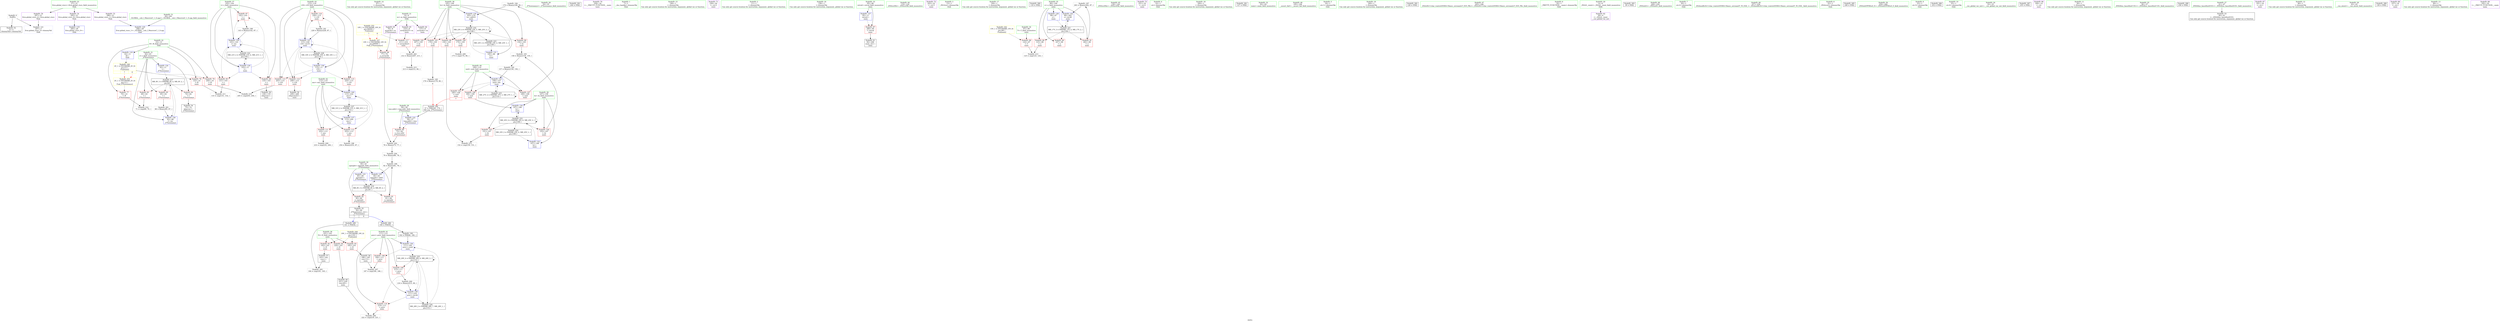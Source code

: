 digraph "SVFG" {
	label="SVFG";

	Node0x559370d06c10 [shape=record,color=grey,label="{NodeID: 0\nNullPtr}"];
	Node0x559370d06c10 -> Node0x559370d24120[style=solid];
	Node0x559370d06c10 -> Node0x559370d28ab0[style=solid];
	Node0x559370d235e0 [shape=record,color=red,label="{NodeID: 97\n142\<--103\n\<--i\nmain\n}"];
	Node0x559370d235e0 -> Node0x559370d26f90[style=solid];
	Node0x559370d180d0 [shape=record,color=green,label="{NodeID: 14\n87\<--1\n\<--dummyObj\nCan only get source location for instruction, argument, global var or function.}"];
	Node0x559370d26990 [shape=record,color=grey,label="{NodeID: 194\n170 = Binary(169, 80, )\n}"];
	Node0x559370d26990 -> Node0x559370d29640[style=solid];
	Node0x559370d23120 [shape=record,color=red,label="{NodeID: 111\n232\<--113\n\<--ans\nmain\n}"];
	Node0x559370d23120 -> Node0x559370d2f5a0[style=solid];
	Node0x559370d21d80 [shape=record,color=green,label="{NodeID: 28\n54\<--55\n_Z7howmanyx\<--_Z7howmanyx_field_insensitive\n}"];
	Node0x559370d4d9a0 [shape=record,color=black,label="{NodeID: 291\n244 = PHI()\n}"];
	Node0x559370d2f420 [shape=record,color=grey,label="{NodeID: 208\n175 = cmp(174, 66, )\n}"];
	Node0x559370d28e20 [shape=record,color=blue,label="{NodeID: 125\n60\<--82\nnpeople\<--add1\n_Z7howmanyx\n}"];
	Node0x559370d28e20 -> Node0x559370d363d0[style=dashed];
	Node0x559370d22760 [shape=record,color=green,label="{NodeID: 42\n113\<--114\nans\<--ans_field_insensitive\nmain\n}"];
	Node0x559370d22760 -> Node0x559370d23120[style=solid];
	Node0x559370d22760 -> Node0x559370d231f0[style=solid];
	Node0x559370d22760 -> Node0x559370d297e0[style=solid];
	Node0x559370d22760 -> Node0x559370d29a50[style=solid];
	Node0x559370d381d0 [shape=record,color=black,label="{NodeID: 222\nMR_21V_2 = PHI(MR_21V_4, MR_21V_1, )\npts\{104 \}\n}"];
	Node0x559370d381d0 -> Node0x559370d29160[style=dashed];
	Node0x559370d29980 [shape=record,color=blue,label="{NodeID: 139\n111\<--216\nprev\<--inc26\nmain\n}"];
	Node0x559370d29980 -> Node0x559370d23050[style=dashed];
	Node0x559370d29980 -> Node0x559370d395d0[style=dashed];
	Node0x559370d29980 -> Node0x559370d3c2d0[style=dashed];
	Node0x559370d244c0 [shape=record,color=black,label="{NodeID: 56\n136\<--135\nidxprom\<--\nmain\n}"];
	Node0x559370d25020 [shape=record,color=purple,label="{NodeID: 70\n238\<--18\n\<--__PRETTY_FUNCTION__.main\nmain\n}"];
	Node0x559370d25c10 [shape=record,color=red,label="{NodeID: 84\n74\<--62\n\<--i\n_Z7howmanyx\n}"];
	Node0x559370d25c10 -> Node0x559370d24320[style=solid];
	Node0x559370d18860 [shape=record,color=green,label="{NodeID: 1\n7\<--1\n__dso_handle\<--dummyObj\nGlob }"];
	Node0x559370d236b0 [shape=record,color=red,label="{NodeID: 98\n150\<--105\n\<--lo\nmain\n}"];
	Node0x559370d236b0 -> Node0x559370d2fa20[style=solid];
	Node0x559370d181a0 [shape=record,color=green,label="{NodeID: 15\n148\<--1\n\<--dummyObj\nCan only get source location for instruction, argument, global var or function.}"];
	Node0x559370d26b10 [shape=record,color=grey,label="{NodeID: 195\n179 = Binary(178, 80, )\n|{<s0>8}}"];
	Node0x559370d26b10:s0 -> Node0x559370d4da70[style=solid,color=red];
	Node0x559370d231f0 [shape=record,color=red,label="{NodeID: 112\n253\<--113\n\<--ans\nmain\n}"];
	Node0x559370d231f0 -> Node0x559370d26c90[style=solid];
	Node0x559370d21e10 [shape=record,color=green,label="{NodeID: 29\n58\<--59\ntme.addr\<--tme.addr_field_insensitive\n_Z7howmanyx\n}"];
	Node0x559370d21e10 -> Node0x559370d258d0[style=solid];
	Node0x559370d21e10 -> Node0x559370d28bb0[style=solid];
	Node0x559370d4da70 [shape=record,color=black,label="{NodeID: 292\n57 = PHI(160, 179, )\n0th arg _Z7howmanyx }"];
	Node0x559370d4da70 -> Node0x559370d28bb0[style=solid];
	Node0x559370d2f5a0 [shape=record,color=grey,label="{NodeID: 209\n233 = cmp(232, 200, )\n}"];
	Node0x559370d28ef0 [shape=record,color=blue,label="{NodeID: 126\n62\<--86\ni\<--inc\n_Z7howmanyx\n}"];
	Node0x559370d28ef0 -> Node0x559370d368d0[style=dashed];
	Node0x559370d22830 [shape=record,color=green,label="{NodeID: 43\n115\<--116\ni18\<--i18_field_insensitive\nmain\n}"];
	Node0x559370d22830 -> Node0x559370d232c0[style=solid];
	Node0x559370d22830 -> Node0x559370d23390[style=solid];
	Node0x559370d22830 -> Node0x559370d285f0[style=solid];
	Node0x559370d22830 -> Node0x559370d28680[style=solid];
	Node0x559370d22830 -> Node0x559370d298b0[style=solid];
	Node0x559370d22830 -> Node0x559370d29b20[style=solid];
	Node0x559370d386d0 [shape=record,color=black,label="{NodeID: 223\nMR_23V_2 = PHI(MR_23V_4, MR_23V_1, )\npts\{106 \}\n}"];
	Node0x559370d386d0 -> Node0x559370d29300[style=dashed];
	Node0x559370d29a50 [shape=record,color=blue,label="{NodeID: 140\n113\<--224\nans\<--\nmain\n}"];
	Node0x559370d29a50 -> Node0x559370d23120[style=dashed];
	Node0x559370d29a50 -> Node0x559370d231f0[style=dashed];
	Node0x559370d29a50 -> Node0x559370d39ad0[style=dashed];
	Node0x559370d24590 [shape=record,color=black,label="{NodeID: 57\n163\<--162\nconv\<--\nmain\n}"];
	Node0x559370d24590 -> Node0x559370d2efa0[style=solid];
	Node0x559370d250f0 [shape=record,color=purple,label="{NodeID: 71\n236\<--20\n\<--.str.2\nmain\n}"];
	Node0x559370d25ce0 [shape=record,color=red,label="{NodeID: 85\n85\<--62\n\<--i\n_Z7howmanyx\n}"];
	Node0x559370d25ce0 -> Node0x559370d27410[style=solid];
	Node0x559370d06b30 [shape=record,color=green,label="{NodeID: 2\n11\<--1\n\<--dummyObj\nCan only get source location for instruction, argument, global var or function.}"];
	Node0x559370d23780 [shape=record,color=red,label="{NodeID: 99\n154\<--105\n\<--lo\nmain\n}"];
	Node0x559370d23780 -> Node0x559370d26810[style=solid];
	Node0x559370d16850 [shape=record,color=green,label="{NodeID: 16\n158\<--1\n\<--dummyObj\nCan only get source location for instruction, argument, global var or function.}"];
	Node0x559370d26c90 [shape=record,color=grey,label="{NodeID: 196\n254 = Binary(253, 87, )\n}"];
	Node0x559370d232c0 [shape=record,color=red,label="{NodeID: 113\n203\<--115\n\<--i18\nmain\n}"];
	Node0x559370d232c0 -> Node0x559370d2f720[style=solid];
	Node0x559370d21ea0 [shape=record,color=green,label="{NodeID: 30\n60\<--61\nnpeople\<--npeople_field_insensitive\n_Z7howmanyx\n}"];
	Node0x559370d21ea0 -> Node0x559370d259a0[style=solid];
	Node0x559370d21ea0 -> Node0x559370d25a70[style=solid];
	Node0x559370d21ea0 -> Node0x559370d28c80[style=solid];
	Node0x559370d21ea0 -> Node0x559370d28e20[style=solid];
	Node0x559370d2f720 [shape=record,color=grey,label="{NodeID: 210\n205 = cmp(203, 204, )\n}"];
	Node0x559370d28fc0 [shape=record,color=blue,label="{NodeID: 127\n95\<--11\nretval\<--\nmain\n}"];
	Node0x559370d28fc0 -> Node0x559370d25e80[style=dashed];
	Node0x559370d22900 [shape=record,color=green,label="{NodeID: 44\n119\<--120\n_ZNSirsERi\<--_ZNSirsERi_field_insensitive\n}"];
	Node0x559370d38bd0 [shape=record,color=black,label="{NodeID: 224\nMR_25V_2 = PHI(MR_25V_4, MR_25V_1, )\npts\{108 \}\n}"];
	Node0x559370d38bd0 -> Node0x559370d293d0[style=dashed];
	Node0x559370d29b20 [shape=record,color=blue,label="{NodeID: 141\n115\<--229\ni18\<--inc33\nmain\n}"];
	Node0x559370d29b20 -> Node0x559370d232c0[style=dashed];
	Node0x559370d29b20 -> Node0x559370d23390[style=dashed];
	Node0x559370d29b20 -> Node0x559370d285f0[style=dashed];
	Node0x559370d29b20 -> Node0x559370d28680[style=dashed];
	Node0x559370d29b20 -> Node0x559370d29b20[style=dashed];
	Node0x559370d29b20 -> Node0x559370d39fd0[style=dashed];
	Node0x559370d24660 [shape=record,color=black,label="{NodeID: 58\n186\<--185\nconv13\<--\nmain\n}"];
	Node0x559370d24660 -> Node0x559370d2f2a0[style=solid];
	Node0x559370d251c0 [shape=record,color=purple,label="{NodeID: 72\n243\<--23\n\<--.str.3\nmain\n}"];
	Node0x559370d3f8a0 [shape=record,color=yellow,style=double,label="{NodeID: 252\n10V_1 = ENCHI(MR_10V_0)\npts\{90000 \}\nFun[main]|{|<s1>7|<s2>8}}"];
	Node0x559370d3f8a0 -> Node0x559370d28710[style=dashed];
	Node0x559370d3f8a0:s1 -> Node0x559370d3fd60[style=dashed,color=red];
	Node0x559370d3f8a0:s2 -> Node0x559370d3fd60[style=dashed,color=red];
	Node0x559370d25db0 [shape=record,color=red,label="{NodeID: 86\n77\<--76\n\<--arrayidx\n_Z7howmanyx\n}"];
	Node0x559370d25db0 -> Node0x559370d2eb60[style=solid];
	Node0x559370d186b0 [shape=record,color=green,label="{NodeID: 3\n13\<--1\n_ZSt3cin\<--dummyObj\nGlob }"];
	Node0x559370d23850 [shape=record,color=red,label="{NodeID: 100\n174\<--105\n\<--lo\nmain\n}"];
	Node0x559370d23850 -> Node0x559370d2f420[style=solid];
	Node0x559370d16920 [shape=record,color=green,label="{NodeID: 17\n194\<--1\n\<--dummyObj\nCan only get source location for instruction, argument, global var or function.}"];
	Node0x559370d4cdb0 [shape=record,color=black,label="{NodeID: 280\n118 = PHI()\n}"];
	Node0x559370d26e10 [shape=record,color=grey,label="{NodeID: 197\n263 = Binary(262, 87, )\n}"];
	Node0x559370d26e10 -> Node0x559370d29bf0[style=solid];
	Node0x559370d23390 [shape=record,color=red,label="{NodeID: 114\n208\<--115\n\<--i18\nmain\n}"];
	Node0x559370d23390 -> Node0x559370d24730[style=solid];
	Node0x559370d21f30 [shape=record,color=green,label="{NodeID: 31\n62\<--63\ni\<--i_field_insensitive\n_Z7howmanyx\n}"];
	Node0x559370d21f30 -> Node0x559370d25b40[style=solid];
	Node0x559370d21f30 -> Node0x559370d25c10[style=solid];
	Node0x559370d21f30 -> Node0x559370d25ce0[style=solid];
	Node0x559370d21f30 -> Node0x559370d28d50[style=solid];
	Node0x559370d21f30 -> Node0x559370d28ef0[style=solid];
	Node0x559370d2f8a0 [shape=record,color=grey,label="{NodeID: 211\n133 = cmp(131, 132, )\n}"];
	Node0x559370d29090 [shape=record,color=blue,label="{NodeID: 128\n99\<--87\nz\<--\nmain\n}"];
	Node0x559370d29090 -> Node0x559370d37cd0[style=dashed];
	Node0x559370d22a00 [shape=record,color=green,label="{NodeID: 45\n139\<--140\n_ZNSirsERx\<--_ZNSirsERx_field_insensitive\n}"];
	Node0x559370d390d0 [shape=record,color=black,label="{NodeID: 225\nMR_27V_2 = PHI(MR_27V_3, MR_27V_1, )\npts\{110 \}\n}"];
	Node0x559370d390d0 -> Node0x559370d294a0[style=dashed];
	Node0x559370d390d0 -> Node0x559370d390d0[style=dashed];
	Node0x559370d29bf0 [shape=record,color=blue,label="{NodeID: 142\n99\<--263\nz\<--inc46\nmain\n}"];
	Node0x559370d29bf0 -> Node0x559370d37cd0[style=dashed];
	Node0x559370d24730 [shape=record,color=black,label="{NodeID: 59\n209\<--208\nidxprom22\<--\nmain\n}"];
	Node0x559370d25290 [shape=record,color=purple,label="{NodeID: 73\n251\<--25\n\<--.str.4\nmain\n}"];
	Node0x559370d3f980 [shape=record,color=yellow,style=double,label="{NodeID: 253\n2V_1 = ENCHI(MR_2V_0)\npts\{12 \}\nFun[_Z7howmanyx]}"];
	Node0x559370d3f980 -> Node0x559370d25660[style=dashed];
	Node0x559370d25e80 [shape=record,color=red,label="{NodeID: 87\n266\<--95\n\<--retval\nmain\n}"];
	Node0x559370d25e80 -> Node0x559370d248d0[style=solid];
	Node0x559370d17e20 [shape=record,color=green,label="{NodeID: 4\n14\<--1\n.str\<--dummyObj\nGlob }"];
	Node0x559370d23920 [shape=record,color=red,label="{NodeID: 101\n178\<--105\n\<--lo\nmain\n}"];
	Node0x559370d23920 -> Node0x559370d26b10[style=solid];
	Node0x559370d169f0 [shape=record,color=green,label="{NodeID: 18\n200\<--1\n\<--dummyObj\nCan only get source location for instruction, argument, global var or function.}"];
	Node0x559370d4ceb0 [shape=record,color=black,label="{NodeID: 281\n127 = PHI()\n}"];
	Node0x559370d26f90 [shape=record,color=grey,label="{NodeID: 198\n143 = Binary(142, 87, )\n}"];
	Node0x559370d26f90 -> Node0x559370d29230[style=solid];
	Node0x559370d285f0 [shape=record,color=red,label="{NodeID: 115\n224\<--115\n\<--i18\nmain\n}"];
	Node0x559370d285f0 -> Node0x559370d29a50[style=solid];
	Node0x559370d21fc0 [shape=record,color=green,label="{NodeID: 32\n92\<--93\nmain\<--main_field_insensitive\n}"];
	Node0x559370d2fa20 [shape=record,color=grey,label="{NodeID: 212\n152 = cmp(150, 151, )\n}"];
	Node0x559370d29160 [shape=record,color=blue,label="{NodeID: 129\n103\<--11\ni\<--\nmain\n}"];
	Node0x559370d29160 -> Node0x559370d26500[style=dashed];
	Node0x559370d29160 -> Node0x559370d23510[style=dashed];
	Node0x559370d29160 -> Node0x559370d235e0[style=dashed];
	Node0x559370d29160 -> Node0x559370d29230[style=dashed];
	Node0x559370d29160 -> Node0x559370d381d0[style=dashed];
	Node0x559370d22b00 [shape=record,color=green,label="{NodeID: 46\n195\<--196\n__assert_fail\<--__assert_fail_field_insensitive\n}"];
	Node0x559370d395d0 [shape=record,color=black,label="{NodeID: 226\nMR_29V_2 = PHI(MR_29V_7, MR_29V_1, )\npts\{112 \}\n}"];
	Node0x559370d395d0 -> Node0x559370d29710[style=dashed];
	Node0x559370d24800 [shape=record,color=black,label="{NodeID: 60\n221\<--220\nconv28\<--\nmain\n}"];
	Node0x559370d24800 -> Node0x559370d2f120[style=solid];
	Node0x559370d3dbd0 [shape=record,color=yellow,style=double,label="{NodeID: 240\n2V_1 = ENCHI(MR_2V_0)\npts\{12 \}\nFun[main]|{|<s2>7|<s3>8}}"];
	Node0x559370d3dbd0 -> Node0x559370d25730[style=dashed];
	Node0x559370d3dbd0 -> Node0x559370d25800[style=dashed];
	Node0x559370d3dbd0:s2 -> Node0x559370d3f980[style=dashed,color=red];
	Node0x559370d3dbd0:s3 -> Node0x559370d3f980[style=dashed,color=red];
	Node0x559370d25360 [shape=record,color=purple,label="{NodeID: 74\n295\<--27\nllvm.global_ctors_0\<--llvm.global_ctors\nGlob }"];
	Node0x559370d25360 -> Node0x559370d288b0[style=solid];
	Node0x559370d25f50 [shape=record,color=red,label="{NodeID: 88\n124\<--97\n\<--T\nmain\n}"];
	Node0x559370d25f50 -> Node0x559370d2fba0[style=solid];
	Node0x559370d17eb0 [shape=record,color=green,label="{NodeID: 5\n16\<--1\n.str.1\<--dummyObj\nGlob }"];
	Node0x559370d239f0 [shape=record,color=red,label="{NodeID: 102\n207\<--105\n\<--lo\nmain\n}"];
	Node0x559370d239f0 -> Node0x559370d2eca0[style=solid];
	Node0x559370d16ac0 [shape=record,color=green,label="{NodeID: 19\n240\<--1\n\<--dummyObj\nCan only get source location for instruction, argument, global var or function.}"];
	Node0x559370d4d010 [shape=record,color=black,label="{NodeID: 282\n128 = PHI()\n}"];
	Node0x559370d27110 [shape=record,color=grey,label="{NodeID: 199\n82 = Binary(81, 79, )\n}"];
	Node0x559370d27110 -> Node0x559370d28e20[style=solid];
	Node0x559370d28680 [shape=record,color=red,label="{NodeID: 116\n228\<--115\n\<--i18\nmain\n}"];
	Node0x559370d28680 -> Node0x559370d2ca90[style=solid];
	Node0x559370d22050 [shape=record,color=green,label="{NodeID: 33\n95\<--96\nretval\<--retval_field_insensitive\nmain\n}"];
	Node0x559370d22050 -> Node0x559370d25e80[style=solid];
	Node0x559370d22050 -> Node0x559370d28fc0[style=solid];
	Node0x559370d2fba0 [shape=record,color=grey,label="{NodeID: 213\n125 = cmp(123, 124, )\n}"];
	Node0x559370d29230 [shape=record,color=blue,label="{NodeID: 130\n103\<--143\ni\<--inc\nmain\n}"];
	Node0x559370d29230 -> Node0x559370d26500[style=dashed];
	Node0x559370d29230 -> Node0x559370d23510[style=dashed];
	Node0x559370d29230 -> Node0x559370d235e0[style=dashed];
	Node0x559370d29230 -> Node0x559370d29230[style=dashed];
	Node0x559370d29230 -> Node0x559370d381d0[style=dashed];
	Node0x559370d22c00 [shape=record,color=green,label="{NodeID: 47\n245\<--246\n_ZStlsISt11char_traitsIcEERSt13basic_ostreamIcT_ES5_PKc\<--_ZStlsISt11char_traitsIcEERSt13basic_ostreamIcT_ES5_PKc_field_insensitive\n}"];
	Node0x559370d39ad0 [shape=record,color=black,label="{NodeID: 227\nMR_31V_2 = PHI(MR_31V_5, MR_31V_1, )\npts\{114 \}\n}"];
	Node0x559370d39ad0 -> Node0x559370d297e0[style=dashed];
	Node0x559370d248d0 [shape=record,color=black,label="{NodeID: 61\n94\<--266\nmain_ret\<--\nmain\n}"];
	Node0x559370d25460 [shape=record,color=purple,label="{NodeID: 75\n296\<--27\nllvm.global_ctors_1\<--llvm.global_ctors\nGlob }"];
	Node0x559370d25460 -> Node0x559370d289b0[style=solid];
	Node0x559370d26020 [shape=record,color=red,label="{NodeID: 89\n123\<--99\n\<--z\nmain\n}"];
	Node0x559370d26020 -> Node0x559370d2fba0[style=solid];
	Node0x559370d17260 [shape=record,color=green,label="{NodeID: 6\n18\<--1\n__PRETTY_FUNCTION__.main\<--dummyObj\nGlob }"];
	Node0x559370d23ac0 [shape=record,color=red,label="{NodeID: 103\n151\<--107\n\<--hi\nmain\n}"];
	Node0x559370d23ac0 -> Node0x559370d2fa20[style=solid];
	Node0x559370d17910 [shape=record,color=green,label="{NodeID: 20\n4\<--6\n_ZStL8__ioinit\<--_ZStL8__ioinit_field_insensitive\nGlob }"];
	Node0x559370d17910 -> Node0x559370d249a0[style=solid];
	Node0x559370d4d0e0 [shape=record,color=black,label="{NodeID: 283\n39 = PHI()\n}"];
	Node0x559370d27290 [shape=record,color=grey,label="{NodeID: 200\n216 = Binary(215, 80, )\n}"];
	Node0x559370d27290 -> Node0x559370d29980[style=solid];
	Node0x559370d28710 [shape=record,color=red,label="{NodeID: 117\n211\<--210\n\<--arrayidx23\nmain\n}"];
	Node0x559370d28710 -> Node0x559370d2eca0[style=solid];
	Node0x559370d220e0 [shape=record,color=green,label="{NodeID: 34\n97\<--98\nT\<--T_field_insensitive\nmain\n}"];
	Node0x559370d220e0 -> Node0x559370d25f50[style=solid];
	Node0x559370d2fd20 [shape=record,color=grey,label="{NodeID: 214\n71 = cmp(69, 70, )\n}"];
	Node0x559370d29300 [shape=record,color=blue,label="{NodeID: 131\n105\<--66\nlo\<--\nmain\n}"];
	Node0x559370d29300 -> Node0x559370d3b3d0[style=dashed];
	Node0x559370d23d20 [shape=record,color=green,label="{NodeID: 48\n249\<--250\n_ZNSolsEi\<--_ZNSolsEi_field_insensitive\n}"];
	Node0x559370d39fd0 [shape=record,color=black,label="{NodeID: 228\nMR_33V_2 = PHI(MR_33V_4, MR_33V_1, )\npts\{116 \}\n}"];
	Node0x559370d39fd0 -> Node0x559370d298b0[style=dashed];
	Node0x559370d249a0 [shape=record,color=purple,label="{NodeID: 62\n38\<--4\n\<--_ZStL8__ioinit\n__cxx_global_var_init\n}"];
	Node0x559370d3e7d0 [shape=record,color=yellow,style=double,label="{NodeID: 242\n15V_1 = ENCHI(MR_15V_0)\npts\{98 \}\nFun[main]}"];
	Node0x559370d3e7d0 -> Node0x559370d25f50[style=dashed];
	Node0x559370d25560 [shape=record,color=purple,label="{NodeID: 76\n297\<--27\nllvm.global_ctors_2\<--llvm.global_ctors\nGlob }"];
	Node0x559370d25560 -> Node0x559370d28ab0[style=solid];
	Node0x559370d260f0 [shape=record,color=red,label="{NodeID: 90\n247\<--99\n\<--z\nmain\n}"];
	Node0x559370d172f0 [shape=record,color=green,label="{NodeID: 7\n20\<--1\n.str.2\<--dummyObj\nGlob }"];
	Node0x559370d23b90 [shape=record,color=red,label="{NodeID: 104\n155\<--107\n\<--hi\nmain\n}"];
	Node0x559370d23b90 -> Node0x559370d26810[style=solid];
	Node0x559370d179e0 [shape=record,color=green,label="{NodeID: 21\n8\<--9\nm\<--m_field_insensitive\nGlob }"];
	Node0x559370d179e0 -> Node0x559370d24a70[style=solid];
	Node0x559370d179e0 -> Node0x559370d24b40[style=solid];
	Node0x559370d179e0 -> Node0x559370d24c10[style=solid];
	Node0x559370d4d1b0 [shape=record,color=black,label="{NodeID: 284\n180 = PHI(56, )\n}"];
	Node0x559370d4d1b0 -> Node0x559370d2c4f0[style=solid];
	Node0x559370d27410 [shape=record,color=grey,label="{NodeID: 201\n86 = Binary(85, 87, )\n}"];
	Node0x559370d27410 -> Node0x559370d28ef0[style=solid];
	Node0x559370d287e0 [shape=record,color=blue,label="{NodeID: 118\n10\<--11\nB\<--\nGlob }"];
	Node0x559370d287e0 -> Node0x559370d3dbd0[style=dashed];
	Node0x559370d221b0 [shape=record,color=green,label="{NodeID: 35\n99\<--100\nz\<--z_field_insensitive\nmain\n}"];
	Node0x559370d221b0 -> Node0x559370d26020[style=solid];
	Node0x559370d221b0 -> Node0x559370d260f0[style=solid];
	Node0x559370d221b0 -> Node0x559370d261c0[style=solid];
	Node0x559370d221b0 -> Node0x559370d29090[style=solid];
	Node0x559370d221b0 -> Node0x559370d29bf0[style=solid];
	Node0x559370d2fea0 [shape=record,color=grey,label="{NodeID: 215\n213 = cmp(212, 66, )\n}"];
	Node0x559370d293d0 [shape=record,color=blue,label="{NodeID: 132\n107\<--148\nhi\<--\nmain\n}"];
	Node0x559370d293d0 -> Node0x559370d3b8d0[style=dashed];
	Node0x559370d23e20 [shape=record,color=green,label="{NodeID: 49\n257\<--258\n_ZSt4endlIcSt11char_traitsIcEERSt13basic_ostreamIT_T0_ES6_\<--_ZSt4endlIcSt11char_traitsIcEERSt13basic_ostreamIT_T0_ES6__field_insensitive\n}"];
	Node0x559370d24a70 [shape=record,color=purple,label="{NodeID: 63\n76\<--8\narrayidx\<--m\n_Z7howmanyx\n}"];
	Node0x559370d24a70 -> Node0x559370d25db0[style=solid];
	Node0x559370d25660 [shape=record,color=red,label="{NodeID: 77\n70\<--10\n\<--B\n_Z7howmanyx\n}"];
	Node0x559370d25660 -> Node0x559370d2fd20[style=solid];
	Node0x559370d3fd60 [shape=record,color=yellow,style=double,label="{NodeID: 257\n10V_1 = ENCHI(MR_10V_0)\npts\{90000 \}\nFun[_Z7howmanyx]}"];
	Node0x559370d3fd60 -> Node0x559370d25db0[style=dashed];
	Node0x559370d261c0 [shape=record,color=red,label="{NodeID: 91\n262\<--99\n\<--z\nmain\n}"];
	Node0x559370d261c0 -> Node0x559370d26e10[style=solid];
	Node0x559370d17380 [shape=record,color=green,label="{NodeID: 8\n22\<--1\n_ZSt4cout\<--dummyObj\nGlob }"];
	Node0x559370d23c60 [shape=record,color=red,label="{NodeID: 105\n160\<--109\n\<--mid\nmain\n|{<s0>7}}"];
	Node0x559370d23c60:s0 -> Node0x559370d4da70[style=solid,color=red];
	Node0x559370d17ab0 [shape=record,color=green,label="{NodeID: 22\n10\<--12\nB\<--B_field_insensitive\nGlob }"];
	Node0x559370d17ab0 -> Node0x559370d25660[style=solid];
	Node0x559370d17ab0 -> Node0x559370d25730[style=solid];
	Node0x559370d17ab0 -> Node0x559370d25800[style=solid];
	Node0x559370d17ab0 -> Node0x559370d287e0[style=solid];
	Node0x559370d4d3a0 [shape=record,color=black,label="{NodeID: 285\n248 = PHI()\n}"];
	Node0x559370d2eb60 [shape=record,color=grey,label="{NodeID: 202\n78 = Binary(73, 77, )\n}"];
	Node0x559370d2eb60 -> Node0x559370d2ee20[style=solid];
	Node0x559370d288b0 [shape=record,color=blue,label="{NodeID: 119\n295\<--28\nllvm.global_ctors_0\<--\nGlob }"];
	Node0x559370d22280 [shape=record,color=green,label="{NodeID: 36\n101\<--102\nN\<--N_field_insensitive\nmain\n}"];
	Node0x559370d22280 -> Node0x559370d26290[style=solid];
	Node0x559370d22280 -> Node0x559370d26360[style=solid];
	Node0x559370d22280 -> Node0x559370d26430[style=solid];
	Node0x559370d363d0 [shape=record,color=black,label="{NodeID: 216\nMR_6V_3 = PHI(MR_6V_4, MR_6V_2, )\npts\{61 \}\n}"];
	Node0x559370d363d0 -> Node0x559370d259a0[style=dashed];
	Node0x559370d363d0 -> Node0x559370d25a70[style=dashed];
	Node0x559370d363d0 -> Node0x559370d28e20[style=dashed];
	Node0x559370d294a0 [shape=record,color=blue,label="{NodeID: 133\n109\<--157\nmid\<--div\nmain\n}"];
	Node0x559370d294a0 -> Node0x559370d23c60[style=dashed];
	Node0x559370d294a0 -> Node0x559370d22d10[style=dashed];
	Node0x559370d294a0 -> Node0x559370d22de0[style=dashed];
	Node0x559370d294a0 -> Node0x559370d294a0[style=dashed];
	Node0x559370d294a0 -> Node0x559370d390d0[style=dashed];
	Node0x559370d23f20 [shape=record,color=green,label="{NodeID: 50\n259\<--260\n_ZNSolsEPFRSoS_E\<--_ZNSolsEPFRSoS_E_field_insensitive\n}"];
	Node0x559370d24b40 [shape=record,color=purple,label="{NodeID: 64\n137\<--8\narrayidx\<--m\nmain\n}"];
	Node0x559370d3f1a0 [shape=record,color=yellow,style=double,label="{NodeID: 244\n19V_1 = ENCHI(MR_19V_0)\npts\{102 \}\nFun[main]}"];
	Node0x559370d3f1a0 -> Node0x559370d26290[style=dashed];
	Node0x559370d3f1a0 -> Node0x559370d26360[style=dashed];
	Node0x559370d3f1a0 -> Node0x559370d26430[style=dashed];
	Node0x559370d25730 [shape=record,color=red,label="{NodeID: 78\n132\<--10\n\<--B\nmain\n}"];
	Node0x559370d25730 -> Node0x559370d2f8a0[style=solid];
	Node0x559370d26290 [shape=record,color=red,label="{NodeID: 92\n162\<--101\n\<--N\nmain\n}"];
	Node0x559370d26290 -> Node0x559370d24590[style=solid];
	Node0x559370d17410 [shape=record,color=green,label="{NodeID: 9\n23\<--1\n.str.3\<--dummyObj\nGlob }"];
	Node0x559370d22d10 [shape=record,color=red,label="{NodeID: 106\n166\<--109\n\<--mid\nmain\n}"];
	Node0x559370d22d10 -> Node0x559370d29570[style=solid];
	Node0x559370d17b80 [shape=record,color=green,label="{NodeID: 23\n27\<--31\nllvm.global_ctors\<--llvm.global_ctors_field_insensitive\nGlob }"];
	Node0x559370d17b80 -> Node0x559370d25360[style=solid];
	Node0x559370d17b80 -> Node0x559370d25460[style=solid];
	Node0x559370d17b80 -> Node0x559370d25560[style=solid];
	Node0x559370d4d470 [shape=record,color=black,label="{NodeID: 286\n252 = PHI()\n}"];
	Node0x559370d2eca0 [shape=record,color=grey,label="{NodeID: 203\n212 = Binary(207, 211, )\n}"];
	Node0x559370d2eca0 -> Node0x559370d2fea0[style=solid];
	Node0x559370d289b0 [shape=record,color=blue,label="{NodeID: 120\n296\<--29\nllvm.global_ctors_1\<--_GLOBAL__sub_I_MauricioC_1_0.cpp\nGlob }"];
	Node0x559370d22350 [shape=record,color=green,label="{NodeID: 37\n103\<--104\ni\<--i_field_insensitive\nmain\n}"];
	Node0x559370d22350 -> Node0x559370d26500[style=solid];
	Node0x559370d22350 -> Node0x559370d23510[style=solid];
	Node0x559370d22350 -> Node0x559370d235e0[style=solid];
	Node0x559370d22350 -> Node0x559370d29160[style=solid];
	Node0x559370d22350 -> Node0x559370d29230[style=solid];
	Node0x559370d368d0 [shape=record,color=black,label="{NodeID: 217\nMR_8V_3 = PHI(MR_8V_4, MR_8V_2, )\npts\{63 \}\n}"];
	Node0x559370d368d0 -> Node0x559370d25b40[style=dashed];
	Node0x559370d368d0 -> Node0x559370d25c10[style=dashed];
	Node0x559370d368d0 -> Node0x559370d25ce0[style=dashed];
	Node0x559370d368d0 -> Node0x559370d28ef0[style=dashed];
	Node0x559370d29570 [shape=record,color=blue,label="{NodeID: 134\n107\<--166\nhi\<--\nmain\n}"];
	Node0x559370d29570 -> Node0x559370d3b8d0[style=dashed];
	Node0x559370d24020 [shape=record,color=green,label="{NodeID: 51\n29\<--291\n_GLOBAL__sub_I_MauricioC_1_0.cpp\<--_GLOBAL__sub_I_MauricioC_1_0.cpp_field_insensitive\n}"];
	Node0x559370d24020 -> Node0x559370d289b0[style=solid];
	Node0x559370d24c10 [shape=record,color=purple,label="{NodeID: 65\n210\<--8\narrayidx23\<--m\nmain\n}"];
	Node0x559370d24c10 -> Node0x559370d28710[style=solid];
	Node0x559370d25800 [shape=record,color=red,label="{NodeID: 79\n204\<--10\n\<--B\nmain\n}"];
	Node0x559370d25800 -> Node0x559370d2f720[style=solid];
	Node0x559370d26360 [shape=record,color=red,label="{NodeID: 93\n185\<--101\n\<--N\nmain\n}"];
	Node0x559370d26360 -> Node0x559370d24660[style=solid];
	Node0x559370d156a0 [shape=record,color=green,label="{NodeID: 10\n25\<--1\n.str.4\<--dummyObj\nGlob }"];
	Node0x559370d2c4f0 [shape=record,color=black,label="{NodeID: 190\n182 = PHI(66, 180, )\n}"];
	Node0x559370d2c4f0 -> Node0x559370d29710[style=solid];
	Node0x559370d22de0 [shape=record,color=red,label="{NodeID: 107\n169\<--109\n\<--mid\nmain\n}"];
	Node0x559370d22de0 -> Node0x559370d26990[style=solid];
	Node0x559370d17c50 [shape=record,color=green,label="{NodeID: 24\n32\<--33\n__cxx_global_var_init\<--__cxx_global_var_init_field_insensitive\n}"];
	Node0x559370d4d540 [shape=record,color=black,label="{NodeID: 287\n255 = PHI()\n}"];
	Node0x559370d2ee20 [shape=record,color=grey,label="{NodeID: 204\n79 = Binary(80, 78, )\n}"];
	Node0x559370d2ee20 -> Node0x559370d27110[style=solid];
	Node0x559370d28ab0 [shape=record,color=blue, style = dotted,label="{NodeID: 121\n297\<--3\nllvm.global_ctors_2\<--dummyVal\nGlob }"];
	Node0x559370d22420 [shape=record,color=green,label="{NodeID: 38\n105\<--106\nlo\<--lo_field_insensitive\nmain\n}"];
	Node0x559370d22420 -> Node0x559370d236b0[style=solid];
	Node0x559370d22420 -> Node0x559370d23780[style=solid];
	Node0x559370d22420 -> Node0x559370d23850[style=solid];
	Node0x559370d22420 -> Node0x559370d23920[style=solid];
	Node0x559370d22420 -> Node0x559370d239f0[style=solid];
	Node0x559370d22420 -> Node0x559370d29300[style=solid];
	Node0x559370d22420 -> Node0x559370d29640[style=solid];
	Node0x559370d29640 [shape=record,color=blue,label="{NodeID: 135\n105\<--170\nlo\<--add10\nmain\n}"];
	Node0x559370d29640 -> Node0x559370d3b3d0[style=dashed];
	Node0x559370d24120 [shape=record,color=black,label="{NodeID: 52\n2\<--3\ndummyVal\<--dummyVal\n}"];
	Node0x559370d3b3d0 [shape=record,color=black,label="{NodeID: 232\nMR_23V_4 = PHI(MR_23V_5, MR_23V_3, )\npts\{106 \}\n}"];
	Node0x559370d3b3d0 -> Node0x559370d236b0[style=dashed];
	Node0x559370d3b3d0 -> Node0x559370d23780[style=dashed];
	Node0x559370d3b3d0 -> Node0x559370d23850[style=dashed];
	Node0x559370d3b3d0 -> Node0x559370d23920[style=dashed];
	Node0x559370d3b3d0 -> Node0x559370d239f0[style=dashed];
	Node0x559370d3b3d0 -> Node0x559370d29640[style=dashed];
	Node0x559370d3b3d0 -> Node0x559370d386d0[style=dashed];
	Node0x559370d3b3d0 -> Node0x559370d3b3d0[style=dashed];
	Node0x559370d24ce0 [shape=record,color=purple,label="{NodeID: 66\n190\<--14\n\<--.str\nmain\n}"];
	Node0x559370d258d0 [shape=record,color=red,label="{NodeID: 80\n73\<--58\n\<--tme.addr\n_Z7howmanyx\n}"];
	Node0x559370d258d0 -> Node0x559370d2eb60[style=solid];
	Node0x559370d26430 [shape=record,color=red,label="{NodeID: 94\n220\<--101\n\<--N\nmain\n}"];
	Node0x559370d26430 -> Node0x559370d24800[style=solid];
	Node0x559370d15770 [shape=record,color=green,label="{NodeID: 11\n28\<--1\n\<--dummyObj\nCan only get source location for instruction, argument, global var or function.}"];
	Node0x559370d2ca90 [shape=record,color=grey,label="{NodeID: 191\n229 = Binary(228, 87, )\n}"];
	Node0x559370d2ca90 -> Node0x559370d29b20[style=solid];
	Node0x559370d22eb0 [shape=record,color=red,label="{NodeID: 108\n184\<--111\n\<--prev\nmain\n}"];
	Node0x559370d22eb0 -> Node0x559370d2f2a0[style=solid];
	Node0x559370d21bd0 [shape=record,color=green,label="{NodeID: 25\n36\<--37\n_ZNSt8ios_base4InitC1Ev\<--_ZNSt8ios_base4InitC1Ev_field_insensitive\n}"];
	Node0x559370d4d610 [shape=record,color=black,label="{NodeID: 288\n256 = PHI()\n}"];
	Node0x559370d2efa0 [shape=record,color=grey,label="{NodeID: 205\n164 = cmp(161, 163, )\n}"];
	Node0x559370d28bb0 [shape=record,color=blue,label="{NodeID: 122\n58\<--57\ntme.addr\<--tme\n_Z7howmanyx\n}"];
	Node0x559370d28bb0 -> Node0x559370d258d0[style=dashed];
	Node0x559370d224f0 [shape=record,color=green,label="{NodeID: 39\n107\<--108\nhi\<--hi_field_insensitive\nmain\n}"];
	Node0x559370d224f0 -> Node0x559370d23ac0[style=solid];
	Node0x559370d224f0 -> Node0x559370d23b90[style=solid];
	Node0x559370d224f0 -> Node0x559370d293d0[style=solid];
	Node0x559370d224f0 -> Node0x559370d29570[style=solid];
	Node0x559370d29710 [shape=record,color=blue,label="{NodeID: 136\n111\<--182\nprev\<--cond\nmain\n}"];
	Node0x559370d29710 -> Node0x559370d22eb0[style=dashed];
	Node0x559370d29710 -> Node0x559370d3c2d0[style=dashed];
	Node0x559370d24220 [shape=record,color=black,label="{NodeID: 53\n40\<--41\n\<--_ZNSt8ios_base4InitD1Ev\nCan only get source location for instruction, argument, global var or function.}"];
	Node0x559370d3b8d0 [shape=record,color=black,label="{NodeID: 233\nMR_25V_4 = PHI(MR_25V_6, MR_25V_3, )\npts\{108 \}\n}"];
	Node0x559370d3b8d0 -> Node0x559370d23ac0[style=dashed];
	Node0x559370d3b8d0 -> Node0x559370d23b90[style=dashed];
	Node0x559370d3b8d0 -> Node0x559370d29570[style=dashed];
	Node0x559370d3b8d0 -> Node0x559370d38bd0[style=dashed];
	Node0x559370d3b8d0 -> Node0x559370d3b8d0[style=dashed];
	Node0x559370d24db0 [shape=record,color=purple,label="{NodeID: 67\n191\<--16\n\<--.str.1\nmain\n}"];
	Node0x559370d259a0 [shape=record,color=red,label="{NodeID: 81\n81\<--60\n\<--npeople\n_Z7howmanyx\n}"];
	Node0x559370d259a0 -> Node0x559370d27110[style=solid];
	Node0x559370d26500 [shape=record,color=red,label="{NodeID: 95\n131\<--103\n\<--i\nmain\n}"];
	Node0x559370d26500 -> Node0x559370d2f8a0[style=solid];
	Node0x559370d15840 [shape=record,color=green,label="{NodeID: 12\n66\<--1\n\<--dummyObj\nCan only get source location for instruction, argument, global var or function.}"];
	Node0x559370d26690 [shape=record,color=grey,label="{NodeID: 192\n157 = Binary(156, 158, )\n}"];
	Node0x559370d26690 -> Node0x559370d294a0[style=solid];
	Node0x559370d22f80 [shape=record,color=red,label="{NodeID: 109\n215\<--111\n\<--prev\nmain\n}"];
	Node0x559370d22f80 -> Node0x559370d27290[style=solid];
	Node0x559370d21c60 [shape=record,color=green,label="{NodeID: 26\n42\<--43\n__cxa_atexit\<--__cxa_atexit_field_insensitive\n}"];
	Node0x559370d4d6e0 [shape=record,color=black,label="{NodeID: 289\n138 = PHI()\n}"];
	Node0x559370d2f120 [shape=record,color=grey,label="{NodeID: 206\n222 = cmp(219, 221, )\n}"];
	Node0x559370d28c80 [shape=record,color=blue,label="{NodeID: 123\n60\<--66\nnpeople\<--\n_Z7howmanyx\n}"];
	Node0x559370d28c80 -> Node0x559370d363d0[style=dashed];
	Node0x559370d225c0 [shape=record,color=green,label="{NodeID: 40\n109\<--110\nmid\<--mid_field_insensitive\nmain\n}"];
	Node0x559370d225c0 -> Node0x559370d23c60[style=solid];
	Node0x559370d225c0 -> Node0x559370d22d10[style=solid];
	Node0x559370d225c0 -> Node0x559370d22de0[style=solid];
	Node0x559370d225c0 -> Node0x559370d294a0[style=solid];
	Node0x559370d297e0 [shape=record,color=blue,label="{NodeID: 137\n113\<--200\nans\<--\nmain\n}"];
	Node0x559370d297e0 -> Node0x559370d23120[style=dashed];
	Node0x559370d297e0 -> Node0x559370d231f0[style=dashed];
	Node0x559370d297e0 -> Node0x559370d29a50[style=dashed];
	Node0x559370d297e0 -> Node0x559370d39ad0[style=dashed];
	Node0x559370d24320 [shape=record,color=black,label="{NodeID: 54\n75\<--74\nidxprom\<--\n_Z7howmanyx\n}"];
	Node0x559370d24e80 [shape=record,color=purple,label="{NodeID: 68\n237\<--16\n\<--.str.1\nmain\n}"];
	Node0x559370d25a70 [shape=record,color=red,label="{NodeID: 82\n90\<--60\n\<--npeople\n_Z7howmanyx\n}"];
	Node0x559370d25a70 -> Node0x559370d243f0[style=solid];
	Node0x559370d23510 [shape=record,color=red,label="{NodeID: 96\n135\<--103\n\<--i\nmain\n}"];
	Node0x559370d23510 -> Node0x559370d244c0[style=solid];
	Node0x559370d18000 [shape=record,color=green,label="{NodeID: 13\n80\<--1\n\<--dummyObj\nCan only get source location for instruction, argument, global var or function.}"];
	Node0x559370d26810 [shape=record,color=grey,label="{NodeID: 193\n156 = Binary(154, 155, )\n}"];
	Node0x559370d26810 -> Node0x559370d26690[style=solid];
	Node0x559370d23050 [shape=record,color=red,label="{NodeID: 110\n219\<--111\n\<--prev\nmain\n}"];
	Node0x559370d23050 -> Node0x559370d2f120[style=solid];
	Node0x559370d21cf0 [shape=record,color=green,label="{NodeID: 27\n41\<--47\n_ZNSt8ios_base4InitD1Ev\<--_ZNSt8ios_base4InitD1Ev_field_insensitive\n}"];
	Node0x559370d21cf0 -> Node0x559370d24220[style=solid];
	Node0x559370d4d7b0 [shape=record,color=black,label="{NodeID: 290\n161 = PHI(56, )\n}"];
	Node0x559370d4d7b0 -> Node0x559370d2efa0[style=solid];
	Node0x559370d2f2a0 [shape=record,color=grey,label="{NodeID: 207\n187 = cmp(184, 186, )\n}"];
	Node0x559370d28d50 [shape=record,color=blue,label="{NodeID: 124\n62\<--11\ni\<--\n_Z7howmanyx\n}"];
	Node0x559370d28d50 -> Node0x559370d368d0[style=dashed];
	Node0x559370d22690 [shape=record,color=green,label="{NodeID: 41\n111\<--112\nprev\<--prev_field_insensitive\nmain\n}"];
	Node0x559370d22690 -> Node0x559370d22eb0[style=solid];
	Node0x559370d22690 -> Node0x559370d22f80[style=solid];
	Node0x559370d22690 -> Node0x559370d23050[style=solid];
	Node0x559370d22690 -> Node0x559370d29710[style=solid];
	Node0x559370d22690 -> Node0x559370d29980[style=solid];
	Node0x559370d37cd0 [shape=record,color=black,label="{NodeID: 221\nMR_17V_3 = PHI(MR_17V_4, MR_17V_2, )\npts\{100 \}\n}"];
	Node0x559370d37cd0 -> Node0x559370d26020[style=dashed];
	Node0x559370d37cd0 -> Node0x559370d260f0[style=dashed];
	Node0x559370d37cd0 -> Node0x559370d261c0[style=dashed];
	Node0x559370d37cd0 -> Node0x559370d29bf0[style=dashed];
	Node0x559370d298b0 [shape=record,color=blue,label="{NodeID: 138\n115\<--11\ni18\<--\nmain\n}"];
	Node0x559370d298b0 -> Node0x559370d232c0[style=dashed];
	Node0x559370d298b0 -> Node0x559370d23390[style=dashed];
	Node0x559370d298b0 -> Node0x559370d285f0[style=dashed];
	Node0x559370d298b0 -> Node0x559370d28680[style=dashed];
	Node0x559370d298b0 -> Node0x559370d29b20[style=dashed];
	Node0x559370d298b0 -> Node0x559370d39fd0[style=dashed];
	Node0x559370d243f0 [shape=record,color=black,label="{NodeID: 55\n56\<--90\n_Z7howmanyx_ret\<--\n_Z7howmanyx\n|{<s0>7|<s1>8}}"];
	Node0x559370d243f0:s0 -> Node0x559370d4d7b0[style=solid,color=blue];
	Node0x559370d243f0:s1 -> Node0x559370d4d1b0[style=solid,color=blue];
	Node0x559370d3c2d0 [shape=record,color=black,label="{NodeID: 235\nMR_29V_4 = PHI(MR_29V_6, MR_29V_3, )\npts\{112 \}\n}"];
	Node0x559370d3c2d0 -> Node0x559370d22f80[style=dashed];
	Node0x559370d3c2d0 -> Node0x559370d23050[style=dashed];
	Node0x559370d3c2d0 -> Node0x559370d29980[style=dashed];
	Node0x559370d3c2d0 -> Node0x559370d395d0[style=dashed];
	Node0x559370d3c2d0 -> Node0x559370d3c2d0[style=dashed];
	Node0x559370d24f50 [shape=record,color=purple,label="{NodeID: 69\n192\<--18\n\<--__PRETTY_FUNCTION__.main\nmain\n}"];
	Node0x559370d25b40 [shape=record,color=red,label="{NodeID: 83\n69\<--62\n\<--i\n_Z7howmanyx\n}"];
	Node0x559370d25b40 -> Node0x559370d2fd20[style=solid];
}
